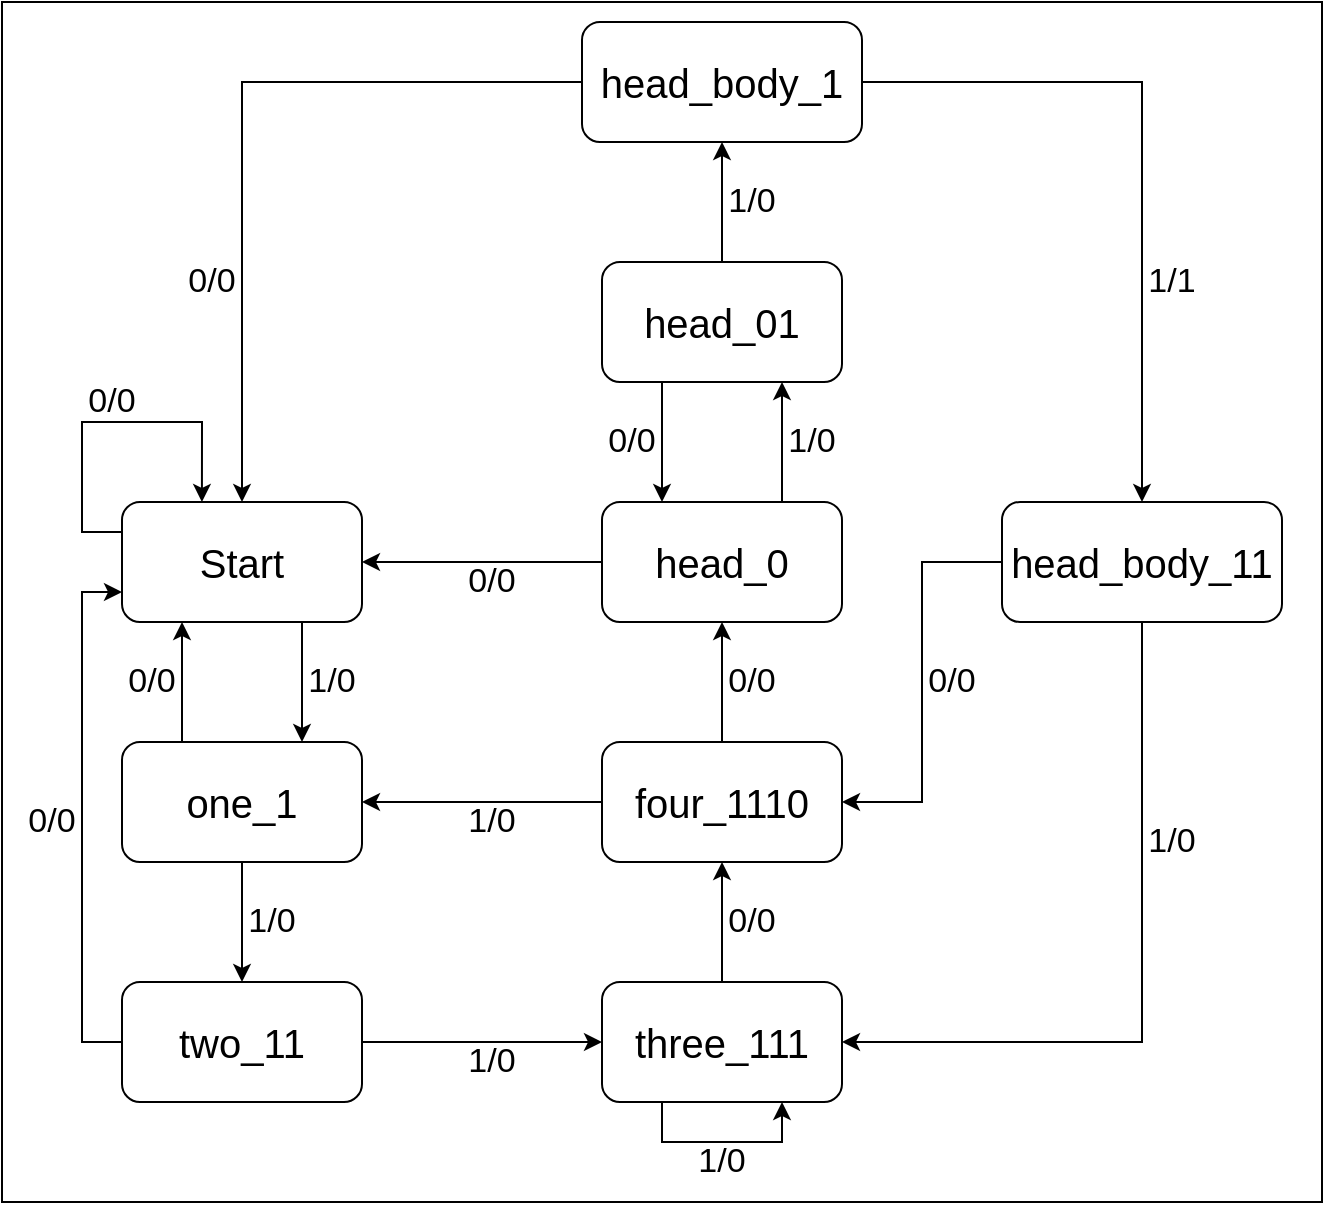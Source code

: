 <mxfile version="22.1.2" type="device">
  <diagram name="第 1 页" id="GbJP6jTTrE4B4Lx9TzEP">
    <mxGraphModel dx="2072" dy="2381" grid="1" gridSize="10" guides="1" tooltips="1" connect="1" arrows="1" fold="1" page="1" pageScale="1" pageWidth="827" pageHeight="1169" math="0" shadow="0">
      <root>
        <mxCell id="0" />
        <mxCell id="1" parent="0" />
        <mxCell id="7ie7w1SywMugD9mlAaaQ-49" value="" style="group" vertex="1" connectable="0" parent="1">
          <mxGeometry x="100" y="-50" width="660" height="600" as="geometry" />
        </mxCell>
        <mxCell id="DbjYG6Qls44x-_L-Lnii-53" value="" style="rounded=0;whiteSpace=wrap;html=1;container=0;" parent="7ie7w1SywMugD9mlAaaQ-49" vertex="1">
          <mxGeometry width="660" height="600" as="geometry" />
        </mxCell>
        <mxCell id="DbjYG6Qls44x-_L-Lnii-1" value="&lt;font style=&quot;font-size: 20px;&quot;&gt;Start&lt;/font&gt;" style="rounded=1;whiteSpace=wrap;html=1;container=0;" parent="7ie7w1SywMugD9mlAaaQ-49" vertex="1">
          <mxGeometry x="60" y="250" width="120" height="60" as="geometry" />
        </mxCell>
        <mxCell id="DbjYG6Qls44x-_L-Lnii-36" style="edgeStyle=orthogonalEdgeStyle;rounded=0;orthogonalLoop=1;jettySize=auto;html=1;exitX=0.25;exitY=0;exitDx=0;exitDy=0;entryX=0.25;entryY=1;entryDx=0;entryDy=0;" parent="7ie7w1SywMugD9mlAaaQ-49" source="DbjYG6Qls44x-_L-Lnii-2" target="DbjYG6Qls44x-_L-Lnii-1" edge="1">
          <mxGeometry relative="1" as="geometry" />
        </mxCell>
        <mxCell id="DbjYG6Qls44x-_L-Lnii-2" value="&lt;span style=&quot;font-size: 20px;&quot;&gt;one_1&lt;/span&gt;" style="rounded=1;whiteSpace=wrap;html=1;container=0;" parent="7ie7w1SywMugD9mlAaaQ-49" vertex="1">
          <mxGeometry x="60" y="370" width="120" height="60" as="geometry" />
        </mxCell>
        <mxCell id="DbjYG6Qls44x-_L-Lnii-52" style="edgeStyle=orthogonalEdgeStyle;rounded=0;orthogonalLoop=1;jettySize=auto;html=1;exitX=0.75;exitY=1;exitDx=0;exitDy=0;entryX=0.75;entryY=0;entryDx=0;entryDy=0;" parent="7ie7w1SywMugD9mlAaaQ-49" source="DbjYG6Qls44x-_L-Lnii-1" target="DbjYG6Qls44x-_L-Lnii-2" edge="1">
          <mxGeometry relative="1" as="geometry" />
        </mxCell>
        <mxCell id="DbjYG6Qls44x-_L-Lnii-38" style="edgeStyle=orthogonalEdgeStyle;rounded=0;orthogonalLoop=1;jettySize=auto;html=1;exitX=0;exitY=0.5;exitDx=0;exitDy=0;entryX=0;entryY=0.75;entryDx=0;entryDy=0;" parent="7ie7w1SywMugD9mlAaaQ-49" source="DbjYG6Qls44x-_L-Lnii-3" target="DbjYG6Qls44x-_L-Lnii-1" edge="1">
          <mxGeometry relative="1" as="geometry" />
        </mxCell>
        <mxCell id="DbjYG6Qls44x-_L-Lnii-3" value="&lt;span style=&quot;font-size: 20px;&quot;&gt;two_11&lt;/span&gt;" style="rounded=1;whiteSpace=wrap;html=1;container=0;" parent="7ie7w1SywMugD9mlAaaQ-49" vertex="1">
          <mxGeometry x="60" y="490" width="120" height="60" as="geometry" />
        </mxCell>
        <mxCell id="DbjYG6Qls44x-_L-Lnii-16" style="edgeStyle=orthogonalEdgeStyle;rounded=0;orthogonalLoop=1;jettySize=auto;html=1;exitX=0.5;exitY=1;exitDx=0;exitDy=0;entryX=0.5;entryY=0;entryDx=0;entryDy=0;" parent="7ie7w1SywMugD9mlAaaQ-49" source="DbjYG6Qls44x-_L-Lnii-2" target="DbjYG6Qls44x-_L-Lnii-3" edge="1">
          <mxGeometry relative="1" as="geometry" />
        </mxCell>
        <mxCell id="DbjYG6Qls44x-_L-Lnii-4" value="&lt;span style=&quot;font-size: 20px;&quot;&gt;three_111&lt;/span&gt;" style="rounded=1;whiteSpace=wrap;html=1;container=0;" parent="7ie7w1SywMugD9mlAaaQ-49" vertex="1">
          <mxGeometry x="300" y="490" width="120" height="60" as="geometry" />
        </mxCell>
        <mxCell id="DbjYG6Qls44x-_L-Lnii-18" style="edgeStyle=orthogonalEdgeStyle;rounded=0;orthogonalLoop=1;jettySize=auto;html=1;exitX=1;exitY=0.5;exitDx=0;exitDy=0;entryX=0;entryY=0.5;entryDx=0;entryDy=0;" parent="7ie7w1SywMugD9mlAaaQ-49" source="DbjYG6Qls44x-_L-Lnii-3" target="DbjYG6Qls44x-_L-Lnii-4" edge="1">
          <mxGeometry relative="1" as="geometry" />
        </mxCell>
        <mxCell id="DbjYG6Qls44x-_L-Lnii-42" style="edgeStyle=orthogonalEdgeStyle;rounded=0;orthogonalLoop=1;jettySize=auto;html=1;exitX=0;exitY=0.5;exitDx=0;exitDy=0;entryX=1;entryY=0.5;entryDx=0;entryDy=0;" parent="7ie7w1SywMugD9mlAaaQ-49" source="DbjYG6Qls44x-_L-Lnii-6" target="DbjYG6Qls44x-_L-Lnii-2" edge="1">
          <mxGeometry relative="1" as="geometry" />
        </mxCell>
        <mxCell id="DbjYG6Qls44x-_L-Lnii-6" value="&lt;span style=&quot;font-size: 20px;&quot;&gt;four_1110&lt;/span&gt;" style="rounded=1;whiteSpace=wrap;html=1;container=0;" parent="7ie7w1SywMugD9mlAaaQ-49" vertex="1">
          <mxGeometry x="300" y="370" width="120" height="60" as="geometry" />
        </mxCell>
        <mxCell id="DbjYG6Qls44x-_L-Lnii-20" style="edgeStyle=orthogonalEdgeStyle;rounded=0;orthogonalLoop=1;jettySize=auto;html=1;exitX=0.5;exitY=0;exitDx=0;exitDy=0;entryX=0.5;entryY=1;entryDx=0;entryDy=0;" parent="7ie7w1SywMugD9mlAaaQ-49" source="DbjYG6Qls44x-_L-Lnii-4" target="DbjYG6Qls44x-_L-Lnii-6" edge="1">
          <mxGeometry relative="1" as="geometry" />
        </mxCell>
        <mxCell id="DbjYG6Qls44x-_L-Lnii-44" style="edgeStyle=orthogonalEdgeStyle;rounded=0;orthogonalLoop=1;jettySize=auto;html=1;exitX=0;exitY=0.5;exitDx=0;exitDy=0;entryX=1;entryY=0.5;entryDx=0;entryDy=0;" parent="7ie7w1SywMugD9mlAaaQ-49" source="DbjYG6Qls44x-_L-Lnii-7" target="DbjYG6Qls44x-_L-Lnii-1" edge="1">
          <mxGeometry relative="1" as="geometry" />
        </mxCell>
        <mxCell id="DbjYG6Qls44x-_L-Lnii-7" value="&lt;span style=&quot;font-size: 20px;&quot;&gt;head_0&lt;/span&gt;" style="rounded=1;whiteSpace=wrap;html=1;container=0;" parent="7ie7w1SywMugD9mlAaaQ-49" vertex="1">
          <mxGeometry x="300" y="250" width="120" height="60" as="geometry" />
        </mxCell>
        <mxCell id="DbjYG6Qls44x-_L-Lnii-22" style="edgeStyle=orthogonalEdgeStyle;rounded=0;orthogonalLoop=1;jettySize=auto;html=1;exitX=0.5;exitY=0;exitDx=0;exitDy=0;entryX=0.5;entryY=1;entryDx=0;entryDy=0;" parent="7ie7w1SywMugD9mlAaaQ-49" source="DbjYG6Qls44x-_L-Lnii-6" target="DbjYG6Qls44x-_L-Lnii-7" edge="1">
          <mxGeometry relative="1" as="geometry" />
        </mxCell>
        <mxCell id="DbjYG6Qls44x-_L-Lnii-49" style="edgeStyle=orthogonalEdgeStyle;rounded=0;orthogonalLoop=1;jettySize=auto;html=1;exitX=0.25;exitY=1;exitDx=0;exitDy=0;entryX=0.25;entryY=0;entryDx=0;entryDy=0;" parent="7ie7w1SywMugD9mlAaaQ-49" source="DbjYG6Qls44x-_L-Lnii-8" target="DbjYG6Qls44x-_L-Lnii-7" edge="1">
          <mxGeometry relative="1" as="geometry" />
        </mxCell>
        <mxCell id="DbjYG6Qls44x-_L-Lnii-8" value="&lt;span style=&quot;font-size: 20px;&quot;&gt;head_01&lt;/span&gt;" style="rounded=1;whiteSpace=wrap;html=1;container=0;" parent="7ie7w1SywMugD9mlAaaQ-49" vertex="1">
          <mxGeometry x="300" y="130" width="120" height="60" as="geometry" />
        </mxCell>
        <mxCell id="DbjYG6Qls44x-_L-Lnii-48" style="edgeStyle=orthogonalEdgeStyle;rounded=0;orthogonalLoop=1;jettySize=auto;html=1;exitX=0.75;exitY=0;exitDx=0;exitDy=0;entryX=0.75;entryY=1;entryDx=0;entryDy=0;" parent="7ie7w1SywMugD9mlAaaQ-49" source="DbjYG6Qls44x-_L-Lnii-7" target="DbjYG6Qls44x-_L-Lnii-8" edge="1">
          <mxGeometry relative="1" as="geometry" />
        </mxCell>
        <mxCell id="DbjYG6Qls44x-_L-Lnii-45" style="edgeStyle=orthogonalEdgeStyle;rounded=0;orthogonalLoop=1;jettySize=auto;html=1;exitX=0;exitY=0.5;exitDx=0;exitDy=0;entryX=0.5;entryY=0;entryDx=0;entryDy=0;" parent="7ie7w1SywMugD9mlAaaQ-49" source="DbjYG6Qls44x-_L-Lnii-9" target="DbjYG6Qls44x-_L-Lnii-1" edge="1">
          <mxGeometry relative="1" as="geometry" />
        </mxCell>
        <mxCell id="DbjYG6Qls44x-_L-Lnii-9" value="&lt;span style=&quot;font-size: 20px;&quot;&gt;head_body_1&lt;/span&gt;" style="rounded=1;whiteSpace=wrap;html=1;container=0;" parent="7ie7w1SywMugD9mlAaaQ-49" vertex="1">
          <mxGeometry x="290" y="10" width="140" height="60" as="geometry" />
        </mxCell>
        <mxCell id="DbjYG6Qls44x-_L-Lnii-26" style="edgeStyle=orthogonalEdgeStyle;rounded=0;orthogonalLoop=1;jettySize=auto;html=1;exitX=0.5;exitY=0;exitDx=0;exitDy=0;entryX=0.5;entryY=1;entryDx=0;entryDy=0;" parent="7ie7w1SywMugD9mlAaaQ-49" source="DbjYG6Qls44x-_L-Lnii-8" target="DbjYG6Qls44x-_L-Lnii-9" edge="1">
          <mxGeometry relative="1" as="geometry" />
        </mxCell>
        <mxCell id="DbjYG6Qls44x-_L-Lnii-30" style="edgeStyle=orthogonalEdgeStyle;rounded=0;orthogonalLoop=1;jettySize=auto;html=1;exitX=0;exitY=0.5;exitDx=0;exitDy=0;entryX=1;entryY=0.5;entryDx=0;entryDy=0;" parent="7ie7w1SywMugD9mlAaaQ-49" source="DbjYG6Qls44x-_L-Lnii-10" target="DbjYG6Qls44x-_L-Lnii-6" edge="1">
          <mxGeometry relative="1" as="geometry" />
        </mxCell>
        <mxCell id="DbjYG6Qls44x-_L-Lnii-32" style="edgeStyle=orthogonalEdgeStyle;rounded=0;orthogonalLoop=1;jettySize=auto;html=1;exitX=0.5;exitY=1;exitDx=0;exitDy=0;entryX=1;entryY=0.5;entryDx=0;entryDy=0;" parent="7ie7w1SywMugD9mlAaaQ-49" source="DbjYG6Qls44x-_L-Lnii-10" target="DbjYG6Qls44x-_L-Lnii-4" edge="1">
          <mxGeometry relative="1" as="geometry" />
        </mxCell>
        <mxCell id="DbjYG6Qls44x-_L-Lnii-10" value="&lt;span style=&quot;font-size: 20px;&quot;&gt;head_body_11&lt;/span&gt;" style="rounded=1;whiteSpace=wrap;html=1;container=0;" parent="7ie7w1SywMugD9mlAaaQ-49" vertex="1">
          <mxGeometry x="500" y="250" width="140" height="60" as="geometry" />
        </mxCell>
        <mxCell id="DbjYG6Qls44x-_L-Lnii-15" value="&lt;font style=&quot;font-size: 17px;&quot;&gt;1/0&lt;/font&gt;" style="text;html=1;strokeColor=none;fillColor=none;align=center;verticalAlign=middle;whiteSpace=wrap;rounded=0;container=0;" parent="7ie7w1SywMugD9mlAaaQ-49" vertex="1">
          <mxGeometry x="150" y="330" width="30" height="20" as="geometry" />
        </mxCell>
        <mxCell id="DbjYG6Qls44x-_L-Lnii-17" value="&lt;font style=&quot;font-size: 17px;&quot;&gt;1/0&lt;/font&gt;" style="text;html=1;strokeColor=none;fillColor=none;align=center;verticalAlign=middle;whiteSpace=wrap;rounded=0;container=0;" parent="7ie7w1SywMugD9mlAaaQ-49" vertex="1">
          <mxGeometry x="120" y="450" width="30" height="20" as="geometry" />
        </mxCell>
        <mxCell id="DbjYG6Qls44x-_L-Lnii-19" value="&lt;font style=&quot;font-size: 17px;&quot;&gt;1/0&lt;/font&gt;" style="text;html=1;strokeColor=none;fillColor=none;align=center;verticalAlign=middle;whiteSpace=wrap;rounded=0;container=0;" parent="7ie7w1SywMugD9mlAaaQ-49" vertex="1">
          <mxGeometry x="230" y="520" width="30" height="20" as="geometry" />
        </mxCell>
        <mxCell id="DbjYG6Qls44x-_L-Lnii-21" value="&lt;font style=&quot;font-size: 17px;&quot;&gt;0/0&lt;/font&gt;" style="text;html=1;strokeColor=none;fillColor=none;align=center;verticalAlign=middle;whiteSpace=wrap;rounded=0;container=0;" parent="7ie7w1SywMugD9mlAaaQ-49" vertex="1">
          <mxGeometry x="360" y="450" width="30" height="20" as="geometry" />
        </mxCell>
        <mxCell id="DbjYG6Qls44x-_L-Lnii-23" value="&lt;font style=&quot;font-size: 17px;&quot;&gt;0/0&lt;/font&gt;" style="text;html=1;strokeColor=none;fillColor=none;align=center;verticalAlign=middle;whiteSpace=wrap;rounded=0;container=0;" parent="7ie7w1SywMugD9mlAaaQ-49" vertex="1">
          <mxGeometry x="360" y="330" width="30" height="20" as="geometry" />
        </mxCell>
        <mxCell id="DbjYG6Qls44x-_L-Lnii-25" value="&lt;font style=&quot;font-size: 17px;&quot;&gt;1/0&lt;/font&gt;" style="text;html=1;strokeColor=none;fillColor=none;align=center;verticalAlign=middle;whiteSpace=wrap;rounded=0;container=0;" parent="7ie7w1SywMugD9mlAaaQ-49" vertex="1">
          <mxGeometry x="390" y="210" width="30" height="20" as="geometry" />
        </mxCell>
        <mxCell id="DbjYG6Qls44x-_L-Lnii-27" value="&lt;font style=&quot;font-size: 17px;&quot;&gt;1/0&lt;/font&gt;" style="text;html=1;strokeColor=none;fillColor=none;align=center;verticalAlign=middle;whiteSpace=wrap;rounded=0;container=0;" parent="7ie7w1SywMugD9mlAaaQ-49" vertex="1">
          <mxGeometry x="360" y="90" width="30" height="20" as="geometry" />
        </mxCell>
        <mxCell id="DbjYG6Qls44x-_L-Lnii-29" value="&lt;font style=&quot;font-size: 17px;&quot;&gt;1/1&lt;/font&gt;" style="text;html=1;strokeColor=none;fillColor=none;align=center;verticalAlign=middle;whiteSpace=wrap;rounded=0;container=0;" parent="7ie7w1SywMugD9mlAaaQ-49" vertex="1">
          <mxGeometry x="570" y="130" width="30" height="20" as="geometry" />
        </mxCell>
        <mxCell id="DbjYG6Qls44x-_L-Lnii-31" value="&lt;font style=&quot;font-size: 17px;&quot;&gt;0/0&lt;/font&gt;" style="text;html=1;strokeColor=none;fillColor=none;align=center;verticalAlign=middle;whiteSpace=wrap;rounded=0;container=0;" parent="7ie7w1SywMugD9mlAaaQ-49" vertex="1">
          <mxGeometry x="460" y="330" width="30" height="20" as="geometry" />
        </mxCell>
        <mxCell id="DbjYG6Qls44x-_L-Lnii-33" value="&lt;font style=&quot;font-size: 17px;&quot;&gt;1/0&lt;/font&gt;" style="text;html=1;strokeColor=none;fillColor=none;align=center;verticalAlign=middle;whiteSpace=wrap;rounded=0;container=0;" parent="7ie7w1SywMugD9mlAaaQ-49" vertex="1">
          <mxGeometry x="570" y="410" width="30" height="20" as="geometry" />
        </mxCell>
        <mxCell id="DbjYG6Qls44x-_L-Lnii-28" style="edgeStyle=orthogonalEdgeStyle;rounded=0;orthogonalLoop=1;jettySize=auto;html=1;exitX=1;exitY=0.5;exitDx=0;exitDy=0;entryX=0.5;entryY=0;entryDx=0;entryDy=0;" parent="7ie7w1SywMugD9mlAaaQ-49" source="DbjYG6Qls44x-_L-Lnii-9" target="DbjYG6Qls44x-_L-Lnii-10" edge="1">
          <mxGeometry relative="1" as="geometry" />
        </mxCell>
        <mxCell id="DbjYG6Qls44x-_L-Lnii-34" style="edgeStyle=orthogonalEdgeStyle;rounded=0;orthogonalLoop=1;jettySize=auto;html=1;exitX=0.25;exitY=1;exitDx=0;exitDy=0;entryX=0.75;entryY=1;entryDx=0;entryDy=0;" parent="7ie7w1SywMugD9mlAaaQ-49" source="DbjYG6Qls44x-_L-Lnii-4" target="DbjYG6Qls44x-_L-Lnii-4" edge="1">
          <mxGeometry relative="1" as="geometry" />
        </mxCell>
        <mxCell id="DbjYG6Qls44x-_L-Lnii-35" value="&lt;font style=&quot;font-size: 17px;&quot;&gt;1/0&lt;/font&gt;" style="text;html=1;strokeColor=none;fillColor=none;align=center;verticalAlign=middle;whiteSpace=wrap;rounded=0;container=0;" parent="7ie7w1SywMugD9mlAaaQ-49" vertex="1">
          <mxGeometry x="345" y="570" width="30" height="20" as="geometry" />
        </mxCell>
        <mxCell id="DbjYG6Qls44x-_L-Lnii-37" value="&lt;font style=&quot;font-size: 17px;&quot;&gt;0/0&lt;/font&gt;" style="text;html=1;strokeColor=none;fillColor=none;align=center;verticalAlign=middle;whiteSpace=wrap;rounded=0;container=0;" parent="7ie7w1SywMugD9mlAaaQ-49" vertex="1">
          <mxGeometry x="60" y="330" width="30" height="20" as="geometry" />
        </mxCell>
        <mxCell id="DbjYG6Qls44x-_L-Lnii-39" value="&lt;font style=&quot;font-size: 17px;&quot;&gt;0/0&lt;/font&gt;" style="text;html=1;strokeColor=none;fillColor=none;align=center;verticalAlign=middle;whiteSpace=wrap;rounded=0;container=0;" parent="7ie7w1SywMugD9mlAaaQ-49" vertex="1">
          <mxGeometry x="10" y="400" width="30" height="20" as="geometry" />
        </mxCell>
        <mxCell id="DbjYG6Qls44x-_L-Lnii-43" value="&lt;font style=&quot;font-size: 17px;&quot;&gt;1/0&lt;/font&gt;" style="text;html=1;strokeColor=none;fillColor=none;align=center;verticalAlign=middle;whiteSpace=wrap;rounded=0;container=0;" parent="7ie7w1SywMugD9mlAaaQ-49" vertex="1">
          <mxGeometry x="230" y="400" width="30" height="20" as="geometry" />
        </mxCell>
        <mxCell id="DbjYG6Qls44x-_L-Lnii-46" value="&lt;font style=&quot;font-size: 17px;&quot;&gt;0/0&lt;/font&gt;" style="text;html=1;strokeColor=none;fillColor=none;align=center;verticalAlign=middle;whiteSpace=wrap;rounded=0;container=0;" parent="7ie7w1SywMugD9mlAaaQ-49" vertex="1">
          <mxGeometry x="230" y="280" width="30" height="20" as="geometry" />
        </mxCell>
        <mxCell id="DbjYG6Qls44x-_L-Lnii-47" value="&lt;font style=&quot;font-size: 17px;&quot;&gt;0/0&lt;/font&gt;" style="text;html=1;strokeColor=none;fillColor=none;align=center;verticalAlign=middle;whiteSpace=wrap;rounded=0;container=0;" parent="7ie7w1SywMugD9mlAaaQ-49" vertex="1">
          <mxGeometry x="90" y="130" width="30" height="20" as="geometry" />
        </mxCell>
        <mxCell id="DbjYG6Qls44x-_L-Lnii-50" value="&lt;font style=&quot;font-size: 17px;&quot;&gt;0/0&lt;/font&gt;" style="text;html=1;strokeColor=none;fillColor=none;align=center;verticalAlign=middle;whiteSpace=wrap;rounded=0;container=0;" parent="7ie7w1SywMugD9mlAaaQ-49" vertex="1">
          <mxGeometry x="300" y="210" width="30" height="20" as="geometry" />
        </mxCell>
        <mxCell id="7ie7w1SywMugD9mlAaaQ-1" style="edgeStyle=orthogonalEdgeStyle;rounded=0;orthogonalLoop=1;jettySize=auto;html=1;exitX=0;exitY=0.25;exitDx=0;exitDy=0;entryX=0.333;entryY=0;entryDx=0;entryDy=0;entryPerimeter=0;" edge="1" parent="7ie7w1SywMugD9mlAaaQ-49" source="DbjYG6Qls44x-_L-Lnii-1" target="DbjYG6Qls44x-_L-Lnii-1">
          <mxGeometry relative="1" as="geometry">
            <Array as="points">
              <mxPoint x="40" y="265" />
              <mxPoint x="40" y="210" />
              <mxPoint x="100" y="210" />
            </Array>
          </mxGeometry>
        </mxCell>
        <mxCell id="7ie7w1SywMugD9mlAaaQ-48" value="&lt;font style=&quot;font-size: 17px;&quot;&gt;0/0&lt;/font&gt;" style="text;html=1;strokeColor=none;fillColor=none;align=center;verticalAlign=middle;whiteSpace=wrap;rounded=0;container=0;" vertex="1" parent="7ie7w1SywMugD9mlAaaQ-49">
          <mxGeometry x="40" y="190" width="30" height="20" as="geometry" />
        </mxCell>
      </root>
    </mxGraphModel>
  </diagram>
</mxfile>
